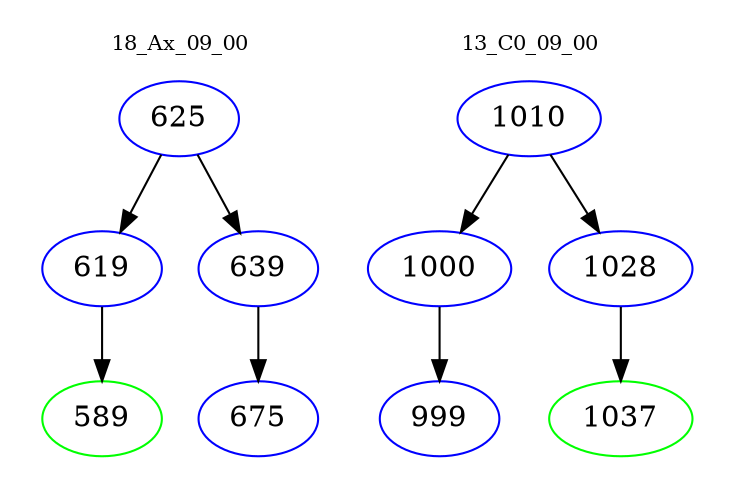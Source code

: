 digraph{
subgraph cluster_0 {
color = white
label = "18_Ax_09_00";
fontsize=10;
T0_625 [label="625", color="blue"]
T0_625 -> T0_619 [color="black"]
T0_619 [label="619", color="blue"]
T0_619 -> T0_589 [color="black"]
T0_589 [label="589", color="green"]
T0_625 -> T0_639 [color="black"]
T0_639 [label="639", color="blue"]
T0_639 -> T0_675 [color="black"]
T0_675 [label="675", color="blue"]
}
subgraph cluster_1 {
color = white
label = "13_C0_09_00";
fontsize=10;
T1_1010 [label="1010", color="blue"]
T1_1010 -> T1_1000 [color="black"]
T1_1000 [label="1000", color="blue"]
T1_1000 -> T1_999 [color="black"]
T1_999 [label="999", color="blue"]
T1_1010 -> T1_1028 [color="black"]
T1_1028 [label="1028", color="blue"]
T1_1028 -> T1_1037 [color="black"]
T1_1037 [label="1037", color="green"]
}
}
